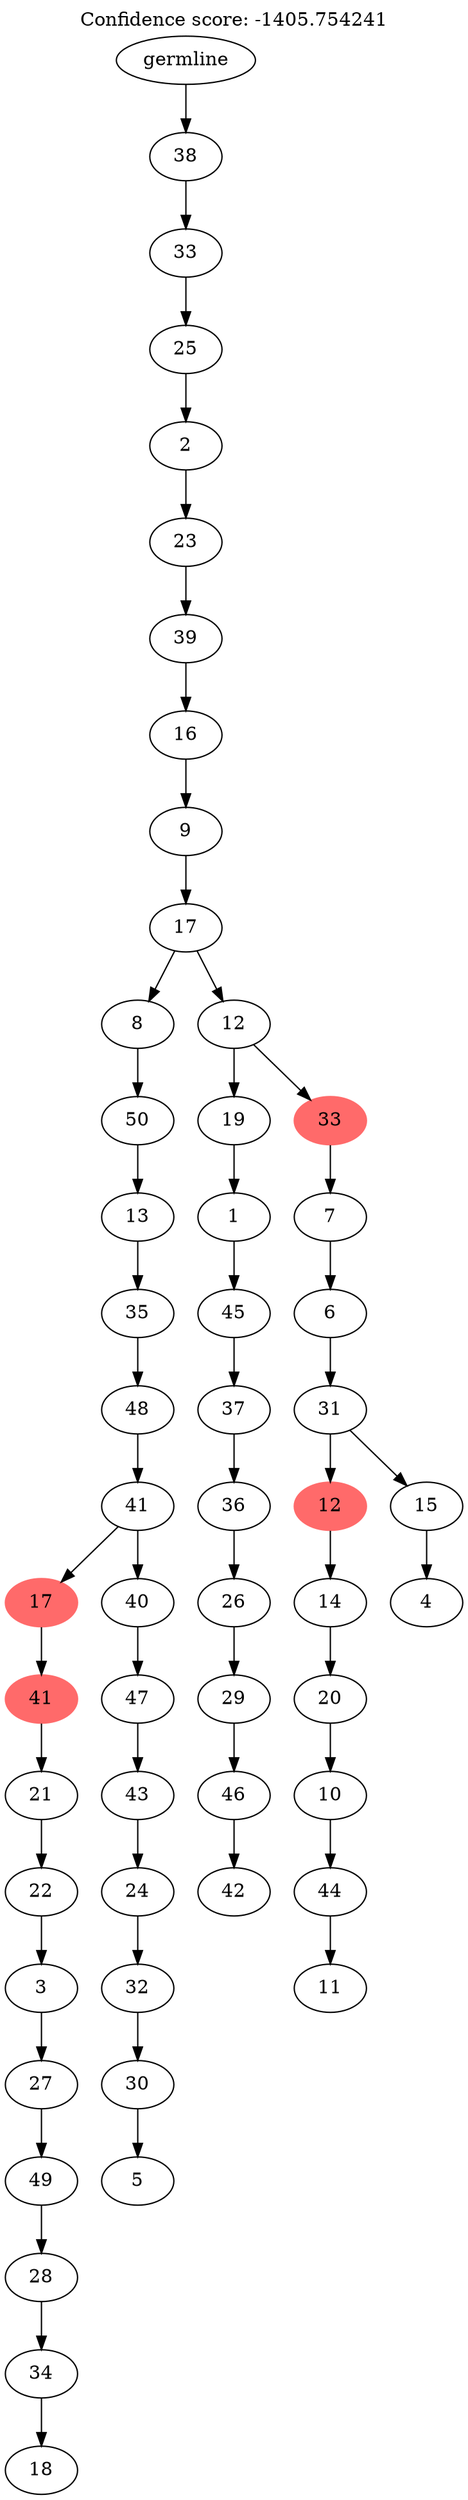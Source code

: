 digraph g {
	"53" -> "54";
	"54" [label="18"];
	"52" -> "53";
	"53" [label="34"];
	"51" -> "52";
	"52" [label="28"];
	"50" -> "51";
	"51" [label="49"];
	"49" -> "50";
	"50" [label="27"];
	"48" -> "49";
	"49" [label="3"];
	"47" -> "48";
	"48" [label="22"];
	"46" -> "47";
	"47" [label="21"];
	"45" -> "46";
	"46" [color=indianred1, style=filled, label="41"];
	"43" -> "44";
	"44" [label="5"];
	"42" -> "43";
	"43" [label="30"];
	"41" -> "42";
	"42" [label="32"];
	"40" -> "41";
	"41" [label="24"];
	"39" -> "40";
	"40" [label="43"];
	"38" -> "39";
	"39" [label="47"];
	"37" -> "38";
	"38" [label="40"];
	"37" -> "45";
	"45" [color=indianred1, style=filled, label="17"];
	"36" -> "37";
	"37" [label="41"];
	"35" -> "36";
	"36" [label="48"];
	"34" -> "35";
	"35" [label="35"];
	"33" -> "34";
	"34" [label="13"];
	"32" -> "33";
	"33" [label="50"];
	"30" -> "31";
	"31" [label="42"];
	"29" -> "30";
	"30" [label="46"];
	"28" -> "29";
	"29" [label="29"];
	"27" -> "28";
	"28" [label="26"];
	"26" -> "27";
	"27" [label="36"];
	"25" -> "26";
	"26" [label="37"];
	"24" -> "25";
	"25" [label="45"];
	"23" -> "24";
	"24" [label="1"];
	"21" -> "22";
	"22" [label="11"];
	"20" -> "21";
	"21" [label="44"];
	"19" -> "20";
	"20" [label="10"];
	"18" -> "19";
	"19" [label="20"];
	"17" -> "18";
	"18" [label="14"];
	"15" -> "16";
	"16" [label="4"];
	"14" -> "15";
	"15" [label="15"];
	"14" -> "17";
	"17" [color=indianred1, style=filled, label="12"];
	"13" -> "14";
	"14" [label="31"];
	"12" -> "13";
	"13" [label="6"];
	"11" -> "12";
	"12" [label="7"];
	"10" -> "11";
	"11" [color=indianred1, style=filled, label="33"];
	"10" -> "23";
	"23" [label="19"];
	"9" -> "10";
	"10" [label="12"];
	"9" -> "32";
	"32" [label="8"];
	"8" -> "9";
	"9" [label="17"];
	"7" -> "8";
	"8" [label="9"];
	"6" -> "7";
	"7" [label="16"];
	"5" -> "6";
	"6" [label="39"];
	"4" -> "5";
	"5" [label="23"];
	"3" -> "4";
	"4" [label="2"];
	"2" -> "3";
	"3" [label="25"];
	"1" -> "2";
	"2" [label="33"];
	"0" -> "1";
	"1" [label="38"];
	"0" [label="germline"];
	labelloc="t";
	label="Confidence score: -1405.754241";
}
